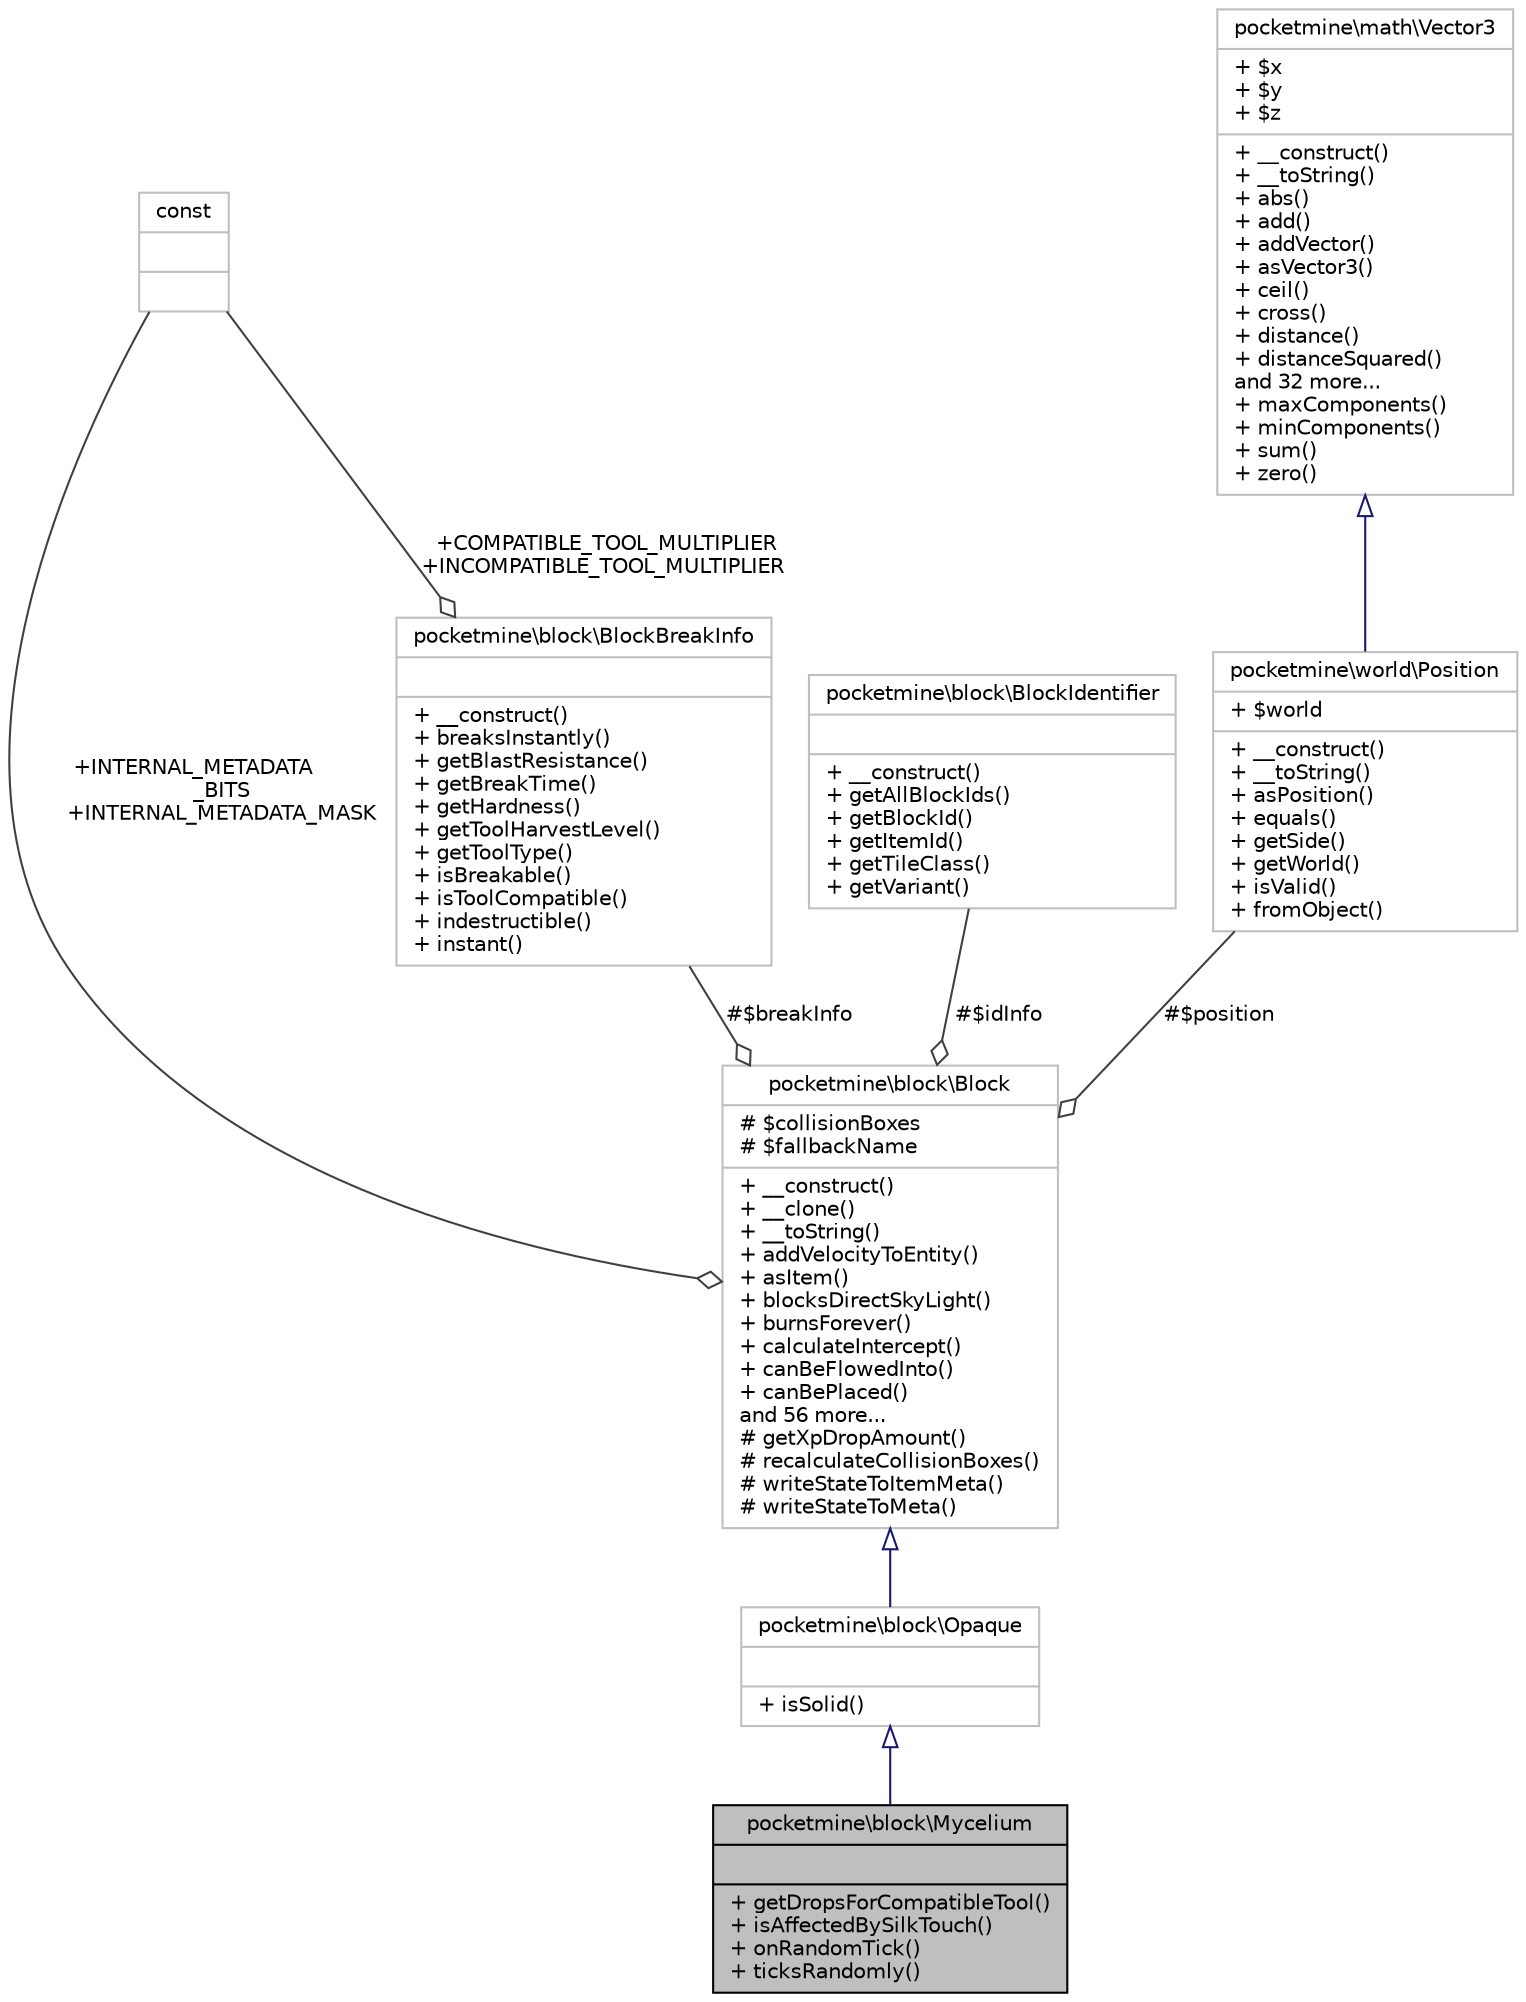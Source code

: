 digraph "pocketmine\block\Mycelium"
{
 // INTERACTIVE_SVG=YES
 // LATEX_PDF_SIZE
  edge [fontname="Helvetica",fontsize="10",labelfontname="Helvetica",labelfontsize="10"];
  node [fontname="Helvetica",fontsize="10",shape=record];
  Node1 [label="{pocketmine\\block\\Mycelium\n||+ getDropsForCompatibleTool()\l+ isAffectedBySilkTouch()\l+ onRandomTick()\l+ ticksRandomly()\l}",height=0.2,width=0.4,color="black", fillcolor="grey75", style="filled", fontcolor="black",tooltip=" "];
  Node2 -> Node1 [dir="back",color="midnightblue",fontsize="10",style="solid",arrowtail="onormal",fontname="Helvetica"];
  Node2 [label="{pocketmine\\block\\Opaque\n||+ isSolid()\l}",height=0.2,width=0.4,color="grey75", fillcolor="white", style="filled",URL="$db/dc5/classpocketmine_1_1block_1_1_opaque.html",tooltip=" "];
  Node3 -> Node2 [dir="back",color="midnightblue",fontsize="10",style="solid",arrowtail="onormal",fontname="Helvetica"];
  Node3 [label="{pocketmine\\block\\Block\n|# $collisionBoxes\l# $fallbackName\l|+ __construct()\l+ __clone()\l+ __toString()\l+ addVelocityToEntity()\l+ asItem()\l+ blocksDirectSkyLight()\l+ burnsForever()\l+ calculateIntercept()\l+ canBeFlowedInto()\l+ canBePlaced()\land 56 more...\l# getXpDropAmount()\l# recalculateCollisionBoxes()\l# writeStateToItemMeta()\l# writeStateToMeta()\l}",height=0.2,width=0.4,color="grey75", fillcolor="white", style="filled",URL="$d7/d27/classpocketmine_1_1block_1_1_block.html",tooltip=" "];
  Node4 -> Node3 [color="grey25",fontsize="10",style="solid",label=" +INTERNAL_METADATA\l_BITS\n+INTERNAL_METADATA_MASK" ,arrowhead="odiamond",fontname="Helvetica"];
  Node4 [label="{const\n||}",height=0.2,width=0.4,color="grey75", fillcolor="white", style="filled",tooltip=" "];
  Node5 -> Node3 [color="grey25",fontsize="10",style="solid",label=" #$idInfo" ,arrowhead="odiamond",fontname="Helvetica"];
  Node5 [label="{pocketmine\\block\\BlockIdentifier\n||+ __construct()\l+ getAllBlockIds()\l+ getBlockId()\l+ getItemId()\l+ getTileClass()\l+ getVariant()\l}",height=0.2,width=0.4,color="grey75", fillcolor="white", style="filled",URL="$dd/d18/classpocketmine_1_1block_1_1_block_identifier.html",tooltip=" "];
  Node6 -> Node3 [color="grey25",fontsize="10",style="solid",label=" #$breakInfo" ,arrowhead="odiamond",fontname="Helvetica"];
  Node6 [label="{pocketmine\\block\\BlockBreakInfo\n||+ __construct()\l+ breaksInstantly()\l+ getBlastResistance()\l+ getBreakTime()\l+ getHardness()\l+ getToolHarvestLevel()\l+ getToolType()\l+ isBreakable()\l+ isToolCompatible()\l+ indestructible()\l+ instant()\l}",height=0.2,width=0.4,color="grey75", fillcolor="white", style="filled",URL="$d3/d10/classpocketmine_1_1block_1_1_block_break_info.html",tooltip=" "];
  Node4 -> Node6 [color="grey25",fontsize="10",style="solid",label=" +COMPATIBLE_TOOL_MULTIPLIER\n+INCOMPATIBLE_TOOL_MULTIPLIER" ,arrowhead="odiamond",fontname="Helvetica"];
  Node7 -> Node3 [color="grey25",fontsize="10",style="solid",label=" #$position" ,arrowhead="odiamond",fontname="Helvetica"];
  Node7 [label="{pocketmine\\world\\Position\n|+ $world\l|+ __construct()\l+ __toString()\l+ asPosition()\l+ equals()\l+ getSide()\l+ getWorld()\l+ isValid()\l+ fromObject()\l}",height=0.2,width=0.4,color="grey75", fillcolor="white", style="filled",URL="$d5/dd2/classpocketmine_1_1world_1_1_position.html",tooltip=" "];
  Node8 -> Node7 [dir="back",color="midnightblue",fontsize="10",style="solid",arrowtail="onormal",fontname="Helvetica"];
  Node8 [label="{pocketmine\\math\\Vector3\n|+ $x\l+ $y\l+ $z\l|+ __construct()\l+ __toString()\l+ abs()\l+ add()\l+ addVector()\l+ asVector3()\l+ ceil()\l+ cross()\l+ distance()\l+ distanceSquared()\land 32 more...\l+ maxComponents()\l+ minComponents()\l+ sum()\l+ zero()\l}",height=0.2,width=0.4,color="grey75", fillcolor="white", style="filled",URL="$d2/d90/classpocketmine_1_1math_1_1_vector3.html",tooltip=" "];
}
